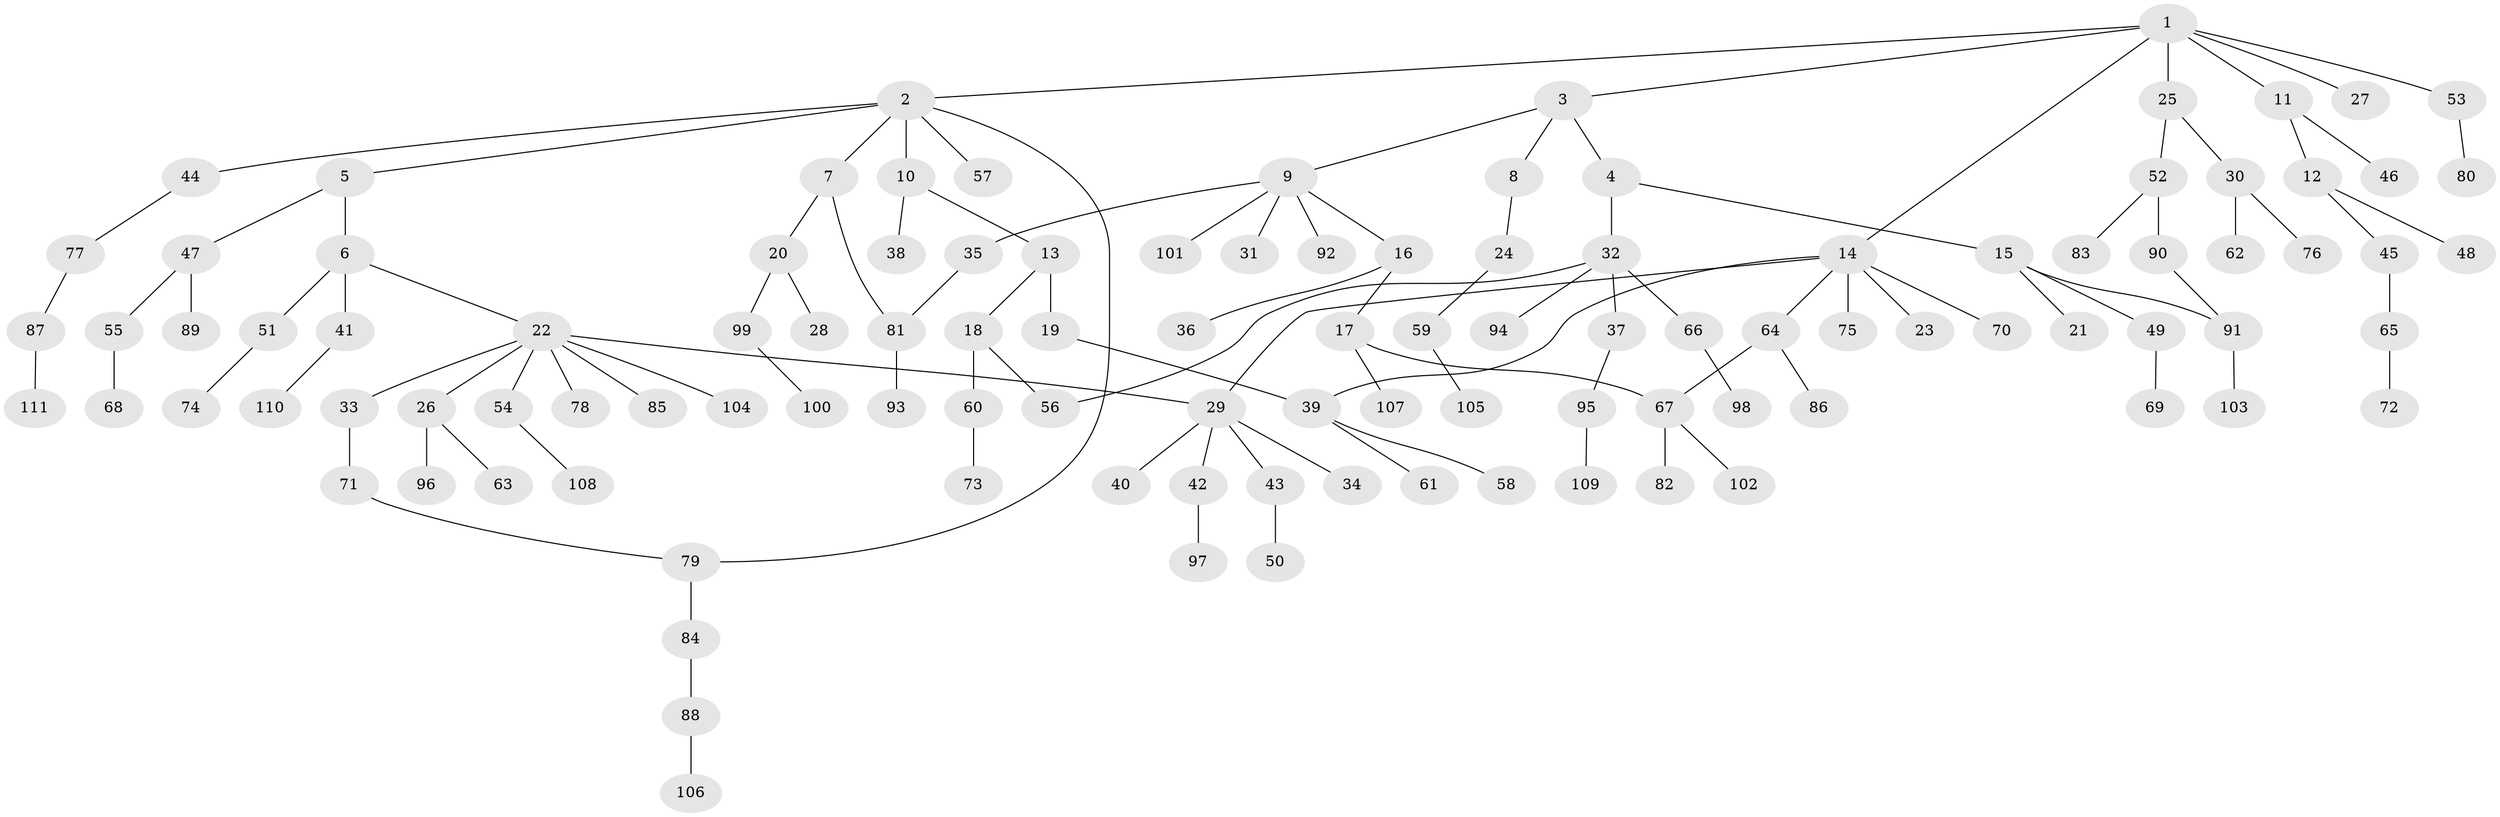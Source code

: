 // coarse degree distribution, {6: 0.015151515151515152, 7: 0.030303030303030304, 4: 0.06060606060606061, 3: 0.19696969696969696, 5: 0.015151515151515152, 2: 0.18181818181818182, 8: 0.015151515151515152, 1: 0.48484848484848486}
// Generated by graph-tools (version 1.1) at 2025/16/03/04/25 18:16:57]
// undirected, 111 vertices, 117 edges
graph export_dot {
graph [start="1"]
  node [color=gray90,style=filled];
  1;
  2;
  3;
  4;
  5;
  6;
  7;
  8;
  9;
  10;
  11;
  12;
  13;
  14;
  15;
  16;
  17;
  18;
  19;
  20;
  21;
  22;
  23;
  24;
  25;
  26;
  27;
  28;
  29;
  30;
  31;
  32;
  33;
  34;
  35;
  36;
  37;
  38;
  39;
  40;
  41;
  42;
  43;
  44;
  45;
  46;
  47;
  48;
  49;
  50;
  51;
  52;
  53;
  54;
  55;
  56;
  57;
  58;
  59;
  60;
  61;
  62;
  63;
  64;
  65;
  66;
  67;
  68;
  69;
  70;
  71;
  72;
  73;
  74;
  75;
  76;
  77;
  78;
  79;
  80;
  81;
  82;
  83;
  84;
  85;
  86;
  87;
  88;
  89;
  90;
  91;
  92;
  93;
  94;
  95;
  96;
  97;
  98;
  99;
  100;
  101;
  102;
  103;
  104;
  105;
  106;
  107;
  108;
  109;
  110;
  111;
  1 -- 2;
  1 -- 3;
  1 -- 11;
  1 -- 14;
  1 -- 25;
  1 -- 27;
  1 -- 53;
  2 -- 5;
  2 -- 7;
  2 -- 10;
  2 -- 44;
  2 -- 57;
  2 -- 79;
  3 -- 4;
  3 -- 8;
  3 -- 9;
  4 -- 15;
  4 -- 32;
  5 -- 6;
  5 -- 47;
  6 -- 22;
  6 -- 41;
  6 -- 51;
  7 -- 20;
  7 -- 81;
  8 -- 24;
  9 -- 16;
  9 -- 31;
  9 -- 35;
  9 -- 92;
  9 -- 101;
  10 -- 13;
  10 -- 38;
  11 -- 12;
  11 -- 46;
  12 -- 45;
  12 -- 48;
  13 -- 18;
  13 -- 19;
  14 -- 23;
  14 -- 29;
  14 -- 64;
  14 -- 70;
  14 -- 75;
  14 -- 39;
  15 -- 21;
  15 -- 49;
  15 -- 91;
  16 -- 17;
  16 -- 36;
  17 -- 107;
  17 -- 67;
  18 -- 56;
  18 -- 60;
  19 -- 39;
  20 -- 28;
  20 -- 99;
  22 -- 26;
  22 -- 33;
  22 -- 54;
  22 -- 78;
  22 -- 85;
  22 -- 104;
  22 -- 29;
  24 -- 59;
  25 -- 30;
  25 -- 52;
  26 -- 63;
  26 -- 96;
  29 -- 34;
  29 -- 40;
  29 -- 42;
  29 -- 43;
  30 -- 62;
  30 -- 76;
  32 -- 37;
  32 -- 66;
  32 -- 94;
  32 -- 56;
  33 -- 71;
  35 -- 81;
  37 -- 95;
  39 -- 58;
  39 -- 61;
  41 -- 110;
  42 -- 97;
  43 -- 50;
  44 -- 77;
  45 -- 65;
  47 -- 55;
  47 -- 89;
  49 -- 69;
  51 -- 74;
  52 -- 83;
  52 -- 90;
  53 -- 80;
  54 -- 108;
  55 -- 68;
  59 -- 105;
  60 -- 73;
  64 -- 67;
  64 -- 86;
  65 -- 72;
  66 -- 98;
  67 -- 82;
  67 -- 102;
  71 -- 79;
  77 -- 87;
  79 -- 84;
  81 -- 93;
  84 -- 88;
  87 -- 111;
  88 -- 106;
  90 -- 91;
  91 -- 103;
  95 -- 109;
  99 -- 100;
}
